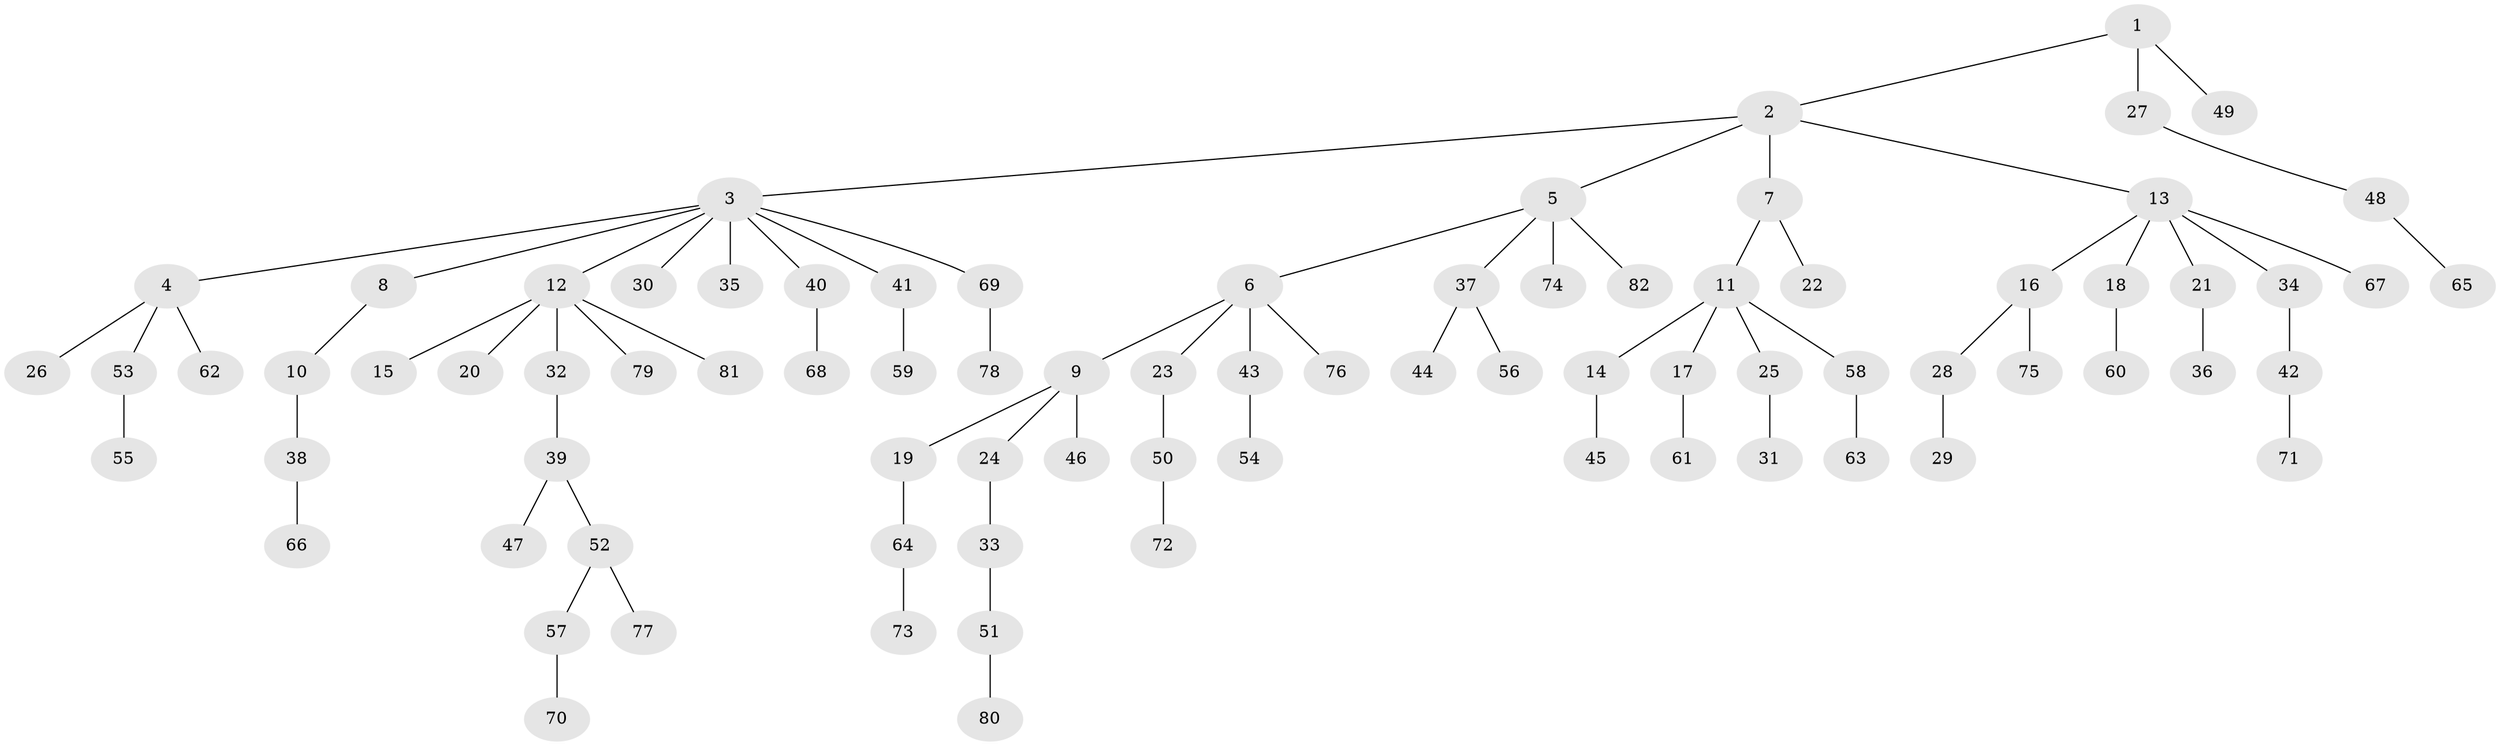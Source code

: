 // Generated by graph-tools (version 1.1) at 2025/02/03/09/25 03:02:19]
// undirected, 82 vertices, 81 edges
graph export_dot {
graph [start="1"]
  node [color=gray90,style=filled];
  1;
  2;
  3;
  4;
  5;
  6;
  7;
  8;
  9;
  10;
  11;
  12;
  13;
  14;
  15;
  16;
  17;
  18;
  19;
  20;
  21;
  22;
  23;
  24;
  25;
  26;
  27;
  28;
  29;
  30;
  31;
  32;
  33;
  34;
  35;
  36;
  37;
  38;
  39;
  40;
  41;
  42;
  43;
  44;
  45;
  46;
  47;
  48;
  49;
  50;
  51;
  52;
  53;
  54;
  55;
  56;
  57;
  58;
  59;
  60;
  61;
  62;
  63;
  64;
  65;
  66;
  67;
  68;
  69;
  70;
  71;
  72;
  73;
  74;
  75;
  76;
  77;
  78;
  79;
  80;
  81;
  82;
  1 -- 2;
  1 -- 27;
  1 -- 49;
  2 -- 3;
  2 -- 5;
  2 -- 7;
  2 -- 13;
  3 -- 4;
  3 -- 8;
  3 -- 12;
  3 -- 30;
  3 -- 35;
  3 -- 40;
  3 -- 41;
  3 -- 69;
  4 -- 26;
  4 -- 53;
  4 -- 62;
  5 -- 6;
  5 -- 37;
  5 -- 74;
  5 -- 82;
  6 -- 9;
  6 -- 23;
  6 -- 43;
  6 -- 76;
  7 -- 11;
  7 -- 22;
  8 -- 10;
  9 -- 19;
  9 -- 24;
  9 -- 46;
  10 -- 38;
  11 -- 14;
  11 -- 17;
  11 -- 25;
  11 -- 58;
  12 -- 15;
  12 -- 20;
  12 -- 32;
  12 -- 79;
  12 -- 81;
  13 -- 16;
  13 -- 18;
  13 -- 21;
  13 -- 34;
  13 -- 67;
  14 -- 45;
  16 -- 28;
  16 -- 75;
  17 -- 61;
  18 -- 60;
  19 -- 64;
  21 -- 36;
  23 -- 50;
  24 -- 33;
  25 -- 31;
  27 -- 48;
  28 -- 29;
  32 -- 39;
  33 -- 51;
  34 -- 42;
  37 -- 44;
  37 -- 56;
  38 -- 66;
  39 -- 47;
  39 -- 52;
  40 -- 68;
  41 -- 59;
  42 -- 71;
  43 -- 54;
  48 -- 65;
  50 -- 72;
  51 -- 80;
  52 -- 57;
  52 -- 77;
  53 -- 55;
  57 -- 70;
  58 -- 63;
  64 -- 73;
  69 -- 78;
}
